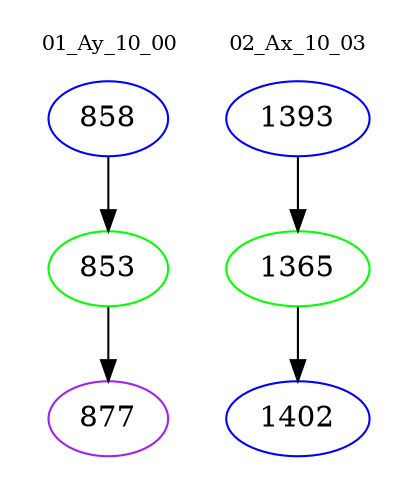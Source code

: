 digraph{
subgraph cluster_0 {
color = white
label = "01_Ay_10_00";
fontsize=10;
T0_858 [label="858", color="blue"]
T0_858 -> T0_853 [color="black"]
T0_853 [label="853", color="green"]
T0_853 -> T0_877 [color="black"]
T0_877 [label="877", color="purple"]
}
subgraph cluster_1 {
color = white
label = "02_Ax_10_03";
fontsize=10;
T1_1393 [label="1393", color="blue"]
T1_1393 -> T1_1365 [color="black"]
T1_1365 [label="1365", color="green"]
T1_1365 -> T1_1402 [color="black"]
T1_1402 [label="1402", color="blue"]
}
}
